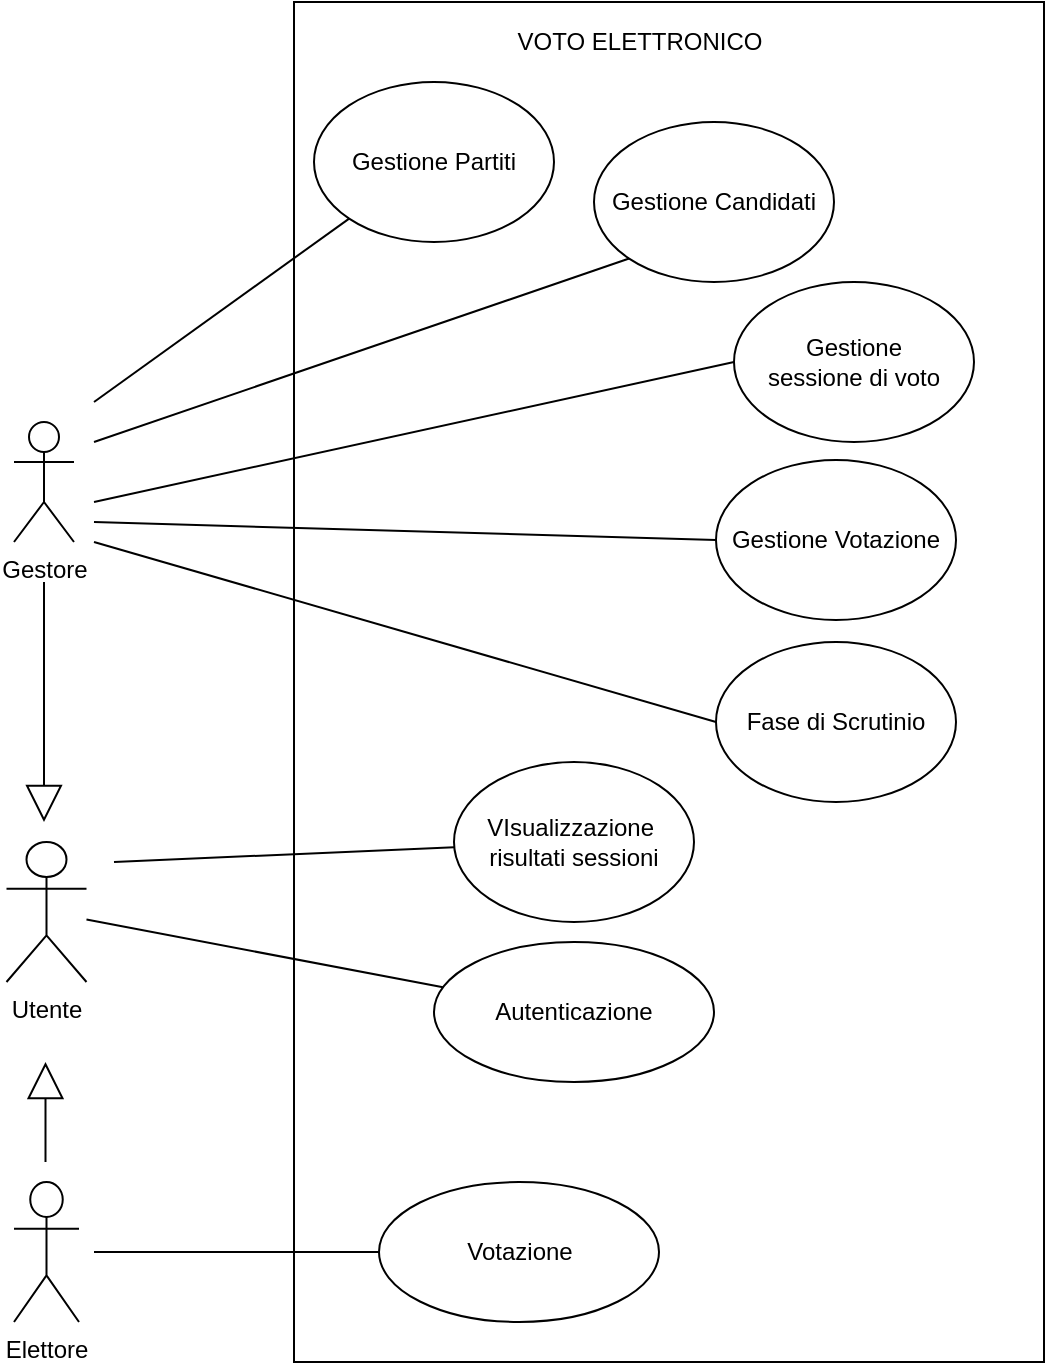 <mxfile version="16.5.1" type="device" pages="2"><diagram id="xKi0kCcVrGn-QULOvdkW" name="Pagina-1"><mxGraphModel dx="-46" dy="1217" grid="1" gridSize="10" guides="1" tooltips="1" connect="1" arrows="1" fold="1" page="1" pageScale="1" pageWidth="827" pageHeight="1169" math="0" shadow="0"><root><mxCell id="0"/><mxCell id="1" parent="0"/><mxCell id="3SJ9uHyum7tB6V2Hfz1i-1" value="" style="rounded=0;whiteSpace=wrap;html=1;" parent="1" vertex="1"><mxGeometry x="1030" y="70" width="375" height="680" as="geometry"/></mxCell><mxCell id="3SJ9uHyum7tB6V2Hfz1i-3" value="VOTO ELETTRONICO" style="text;html=1;strokeColor=none;fillColor=none;align=center;verticalAlign=middle;whiteSpace=wrap;rounded=0;" parent="1" vertex="1"><mxGeometry x="1072.5" y="70" width="260" height="40" as="geometry"/></mxCell><mxCell id="3SJ9uHyum7tB6V2Hfz1i-4" value="Utente&lt;br&gt;" style="shape=umlActor;verticalLabelPosition=bottom;verticalAlign=top;html=1;outlineConnect=0;" parent="1" vertex="1"><mxGeometry x="886.25" y="490" width="40" height="70" as="geometry"/></mxCell><mxCell id="3SJ9uHyum7tB6V2Hfz1i-10" value="Elettore" style="shape=umlActor;verticalLabelPosition=bottom;verticalAlign=top;html=1;outlineConnect=0;" parent="1" vertex="1"><mxGeometry x="890" y="660" width="32.5" height="70" as="geometry"/></mxCell><mxCell id="3SJ9uHyum7tB6V2Hfz1i-13" value="Gestore" style="shape=umlActor;verticalLabelPosition=bottom;verticalAlign=top;html=1;outlineConnect=0;" parent="1" vertex="1"><mxGeometry x="890" y="280" width="30" height="60" as="geometry"/></mxCell><mxCell id="3SJ9uHyum7tB6V2Hfz1i-15" value="" style="endArrow=none;html=1;rounded=0;entryX=0;entryY=0.5;entryDx=0;entryDy=0;" parent="1" target="3SJ9uHyum7tB6V2Hfz1i-38" edge="1"><mxGeometry width="50" height="50" relative="1" as="geometry"><mxPoint x="930" y="695" as="sourcePoint"/><mxPoint x="1100" y="750" as="targetPoint"/></mxGeometry></mxCell><mxCell id="3SJ9uHyum7tB6V2Hfz1i-16" value="Gestione&lt;br&gt;sessione di voto&lt;br&gt;" style="ellipse;whiteSpace=wrap;html=1;" parent="1" vertex="1"><mxGeometry x="1250" y="210" width="120" height="80" as="geometry"/></mxCell><mxCell id="3SJ9uHyum7tB6V2Hfz1i-19" value="Gestione Votazione" style="ellipse;whiteSpace=wrap;html=1;" parent="1" vertex="1"><mxGeometry x="1241" y="299" width="120" height="80" as="geometry"/></mxCell><mxCell id="3SJ9uHyum7tB6V2Hfz1i-21" value="" style="endArrow=none;html=1;rounded=0;exitX=0;exitY=0.5;exitDx=0;exitDy=0;" parent="1" source="3SJ9uHyum7tB6V2Hfz1i-16" edge="1"><mxGeometry width="50" height="50" relative="1" as="geometry"><mxPoint x="1650" y="360" as="sourcePoint"/><mxPoint x="930" y="320" as="targetPoint"/></mxGeometry></mxCell><mxCell id="3SJ9uHyum7tB6V2Hfz1i-27" value="Fase di Scrutinio" style="ellipse;whiteSpace=wrap;html=1;" parent="1" vertex="1"><mxGeometry x="1241" y="390" width="120" height="80" as="geometry"/></mxCell><mxCell id="3SJ9uHyum7tB6V2Hfz1i-28" value="" style="endArrow=none;html=1;rounded=0;entryX=0;entryY=0.5;entryDx=0;entryDy=0;" parent="1" target="3SJ9uHyum7tB6V2Hfz1i-27" edge="1"><mxGeometry width="50" height="50" relative="1" as="geometry"><mxPoint x="930" y="340" as="sourcePoint"/><mxPoint x="980" y="180" as="targetPoint"/></mxGeometry></mxCell><mxCell id="3SJ9uHyum7tB6V2Hfz1i-36" value="" style="endArrow=block;endSize=16;endFill=0;html=1;rounded=0;" parent="1" edge="1"><mxGeometry x="-0.125" y="-30" width="160" relative="1" as="geometry"><mxPoint x="905" y="360" as="sourcePoint"/><mxPoint x="905" y="480" as="targetPoint"/><mxPoint as="offset"/></mxGeometry></mxCell><mxCell id="3SJ9uHyum7tB6V2Hfz1i-37" value="" style="endArrow=block;endSize=16;endFill=0;html=1;rounded=0;" parent="1" edge="1"><mxGeometry x="-0.125" y="-30" width="160" relative="1" as="geometry"><mxPoint x="905.75" y="650" as="sourcePoint"/><mxPoint x="905.75" y="600" as="targetPoint"/><mxPoint as="offset"/></mxGeometry></mxCell><mxCell id="3SJ9uHyum7tB6V2Hfz1i-38" value="Votazione" style="ellipse;whiteSpace=wrap;html=1;" parent="1" vertex="1"><mxGeometry x="1072.5" y="660" width="140" height="70" as="geometry"/></mxCell><mxCell id="3SJ9uHyum7tB6V2Hfz1i-40" value="Autenticazione" style="ellipse;whiteSpace=wrap;html=1;fillColor=none;" parent="1" vertex="1"><mxGeometry x="1100" y="540" width="140" height="70" as="geometry"/></mxCell><mxCell id="3SJ9uHyum7tB6V2Hfz1i-50" value="" style="endArrow=none;html=1;rounded=0;" parent="1" source="3SJ9uHyum7tB6V2Hfz1i-40" target="3SJ9uHyum7tB6V2Hfz1i-4" edge="1"><mxGeometry width="50" height="50" relative="1" as="geometry"><mxPoint x="1120" y="470" as="sourcePoint"/><mxPoint x="930" y="505" as="targetPoint"/></mxGeometry></mxCell><mxCell id="PX0BY9RYSo0D1YwQaf6w-2" value="Gestione Partiti" style="ellipse;whiteSpace=wrap;html=1;" parent="1" vertex="1"><mxGeometry x="1040" y="110" width="120" height="80" as="geometry"/></mxCell><mxCell id="PX0BY9RYSo0D1YwQaf6w-3" value="" style="endArrow=none;html=1;rounded=0;entryX=0;entryY=1;entryDx=0;entryDy=0;" parent="1" target="PX0BY9RYSo0D1YwQaf6w-2" edge="1"><mxGeometry width="50" height="50" relative="1" as="geometry"><mxPoint x="930" y="270" as="sourcePoint"/><mxPoint x="1070" y="120" as="targetPoint"/></mxGeometry></mxCell><mxCell id="AYSky6akZz-wM3RdIAuS-3" value="" style="endArrow=none;html=1;rounded=0;entryX=0;entryY=0.5;entryDx=0;entryDy=0;" parent="1" edge="1" target="3SJ9uHyum7tB6V2Hfz1i-19"><mxGeometry width="50" height="50" relative="1" as="geometry"><mxPoint x="930" y="330" as="sourcePoint"/><mxPoint x="1210" y="280" as="targetPoint"/></mxGeometry></mxCell><mxCell id="1aHH4aHjDgf2TIcgRo-Y-2" value="VIsualizzazione&amp;nbsp;&lt;br&gt;risultati sessioni&lt;br&gt;" style="ellipse;whiteSpace=wrap;html=1;" parent="1" vertex="1"><mxGeometry x="1110" y="450" width="120" height="80" as="geometry"/></mxCell><mxCell id="1aHH4aHjDgf2TIcgRo-Y-3" value="" style="endArrow=none;html=1;rounded=0;" parent="1" target="1aHH4aHjDgf2TIcgRo-Y-2" edge="1"><mxGeometry width="50" height="50" relative="1" as="geometry"><mxPoint x="940" y="500" as="sourcePoint"/><mxPoint x="1030" y="370" as="targetPoint"/></mxGeometry></mxCell><mxCell id="vDuvUZFQIu1vPz4LIcw0-1" value="Gestione Candidati" style="ellipse;whiteSpace=wrap;html=1;" vertex="1" parent="1"><mxGeometry x="1180" y="130" width="120" height="80" as="geometry"/></mxCell><mxCell id="vDuvUZFQIu1vPz4LIcw0-4" value="" style="endArrow=none;html=1;rounded=0;exitX=0;exitY=1;exitDx=0;exitDy=0;" edge="1" parent="1" source="vDuvUZFQIu1vPz4LIcw0-1"><mxGeometry width="50" height="50" relative="1" as="geometry"><mxPoint x="1260" y="260" as="sourcePoint"/><mxPoint x="930" y="290" as="targetPoint"/></mxGeometry></mxCell></root></mxGraphModel></diagram><diagram id="rSVkr03FjU37LvDVe21o" name="Pagina-2"><mxGraphModel dx="275" dy="1025" grid="1" gridSize="10" guides="1" tooltips="1" connect="1" arrows="1" fold="1" page="1" pageScale="1" pageWidth="827" pageHeight="1169" math="0" shadow="0"><root><mxCell id="RExE4Koi1qtgVNR9gu9h-0"/><mxCell id="RExE4Koi1qtgVNR9gu9h-1" parent="RExE4Koi1qtgVNR9gu9h-0"/><mxCell id="xNS2bQThVGCnBsNeX7hM-0" value="Gestione sessione&amp;nbsp;&lt;br&gt;di voto" style="ellipse;whiteSpace=wrap;html=1;" parent="RExE4Koi1qtgVNR9gu9h-1" vertex="1"><mxGeometry x="1090" y="140" width="120" height="80" as="geometry"/></mxCell><mxCell id="YDis_4Z3IN01vUDEJ1_W-0" value="" style="endArrow=block;endSize=16;endFill=0;html=1;rounded=0;exitX=1;exitY=0;exitDx=0;exitDy=0;entryX=0;entryY=1;entryDx=0;entryDy=0;" parent="RExE4Koi1qtgVNR9gu9h-1" source="YDis_4Z3IN01vUDEJ1_W-1" target="xNS2bQThVGCnBsNeX7hM-0" edge="1"><mxGeometry x="-0.125" y="-30" width="160" relative="1" as="geometry"><mxPoint x="1080" y="280" as="sourcePoint"/><mxPoint x="1110" y="240" as="targetPoint"/><mxPoint as="offset"/></mxGeometry></mxCell><mxCell id="YDis_4Z3IN01vUDEJ1_W-1" value="Creazione&amp;nbsp;&lt;br&gt;sessione di voto" style="ellipse;whiteSpace=wrap;html=1;" parent="RExE4Koi1qtgVNR9gu9h-1" vertex="1"><mxGeometry x="960" y="240" width="120" height="80" as="geometry"/></mxCell><mxCell id="YDis_4Z3IN01vUDEJ1_W-2" value="Modifica&amp;nbsp;&lt;br&gt;parametri" style="ellipse;whiteSpace=wrap;html=1;" parent="RExE4Koi1qtgVNR9gu9h-1" vertex="1"><mxGeometry x="1090" y="270" width="120" height="80" as="geometry"/></mxCell><mxCell id="YDis_4Z3IN01vUDEJ1_W-3" value="" style="endArrow=block;endSize=16;endFill=0;html=1;rounded=0;entryX=0.5;entryY=1;entryDx=0;entryDy=0;exitX=0.5;exitY=0;exitDx=0;exitDy=0;" parent="RExE4Koi1qtgVNR9gu9h-1" source="YDis_4Z3IN01vUDEJ1_W-2" target="xNS2bQThVGCnBsNeX7hM-0" edge="1"><mxGeometry x="-0.125" y="-30" width="160" relative="1" as="geometry"><mxPoint x="1170" y="270" as="sourcePoint"/><mxPoint x="1134.627" y="226.247" as="targetPoint"/><mxPoint as="offset"/></mxGeometry></mxCell><mxCell id="YDis_4Z3IN01vUDEJ1_W-5" value="Eliminazione&lt;br&gt;sessione di voto" style="ellipse;whiteSpace=wrap;html=1;" parent="RExE4Koi1qtgVNR9gu9h-1" vertex="1"><mxGeometry x="1220" y="250" width="120" height="80" as="geometry"/></mxCell><mxCell id="YDis_4Z3IN01vUDEJ1_W-7" value="" style="endArrow=block;endSize=16;endFill=0;html=1;rounded=0;exitX=0;exitY=0;exitDx=0;exitDy=0;entryX=1;entryY=1;entryDx=0;entryDy=0;" parent="RExE4Koi1qtgVNR9gu9h-1" source="YDis_4Z3IN01vUDEJ1_W-5" target="xNS2bQThVGCnBsNeX7hM-0" edge="1"><mxGeometry x="-0.125" y="-30" width="160" relative="1" as="geometry"><mxPoint x="1200" y="250" as="sourcePoint"/><mxPoint x="1200" y="200" as="targetPoint"/><mxPoint as="offset"/></mxGeometry></mxCell></root></mxGraphModel></diagram></mxfile>